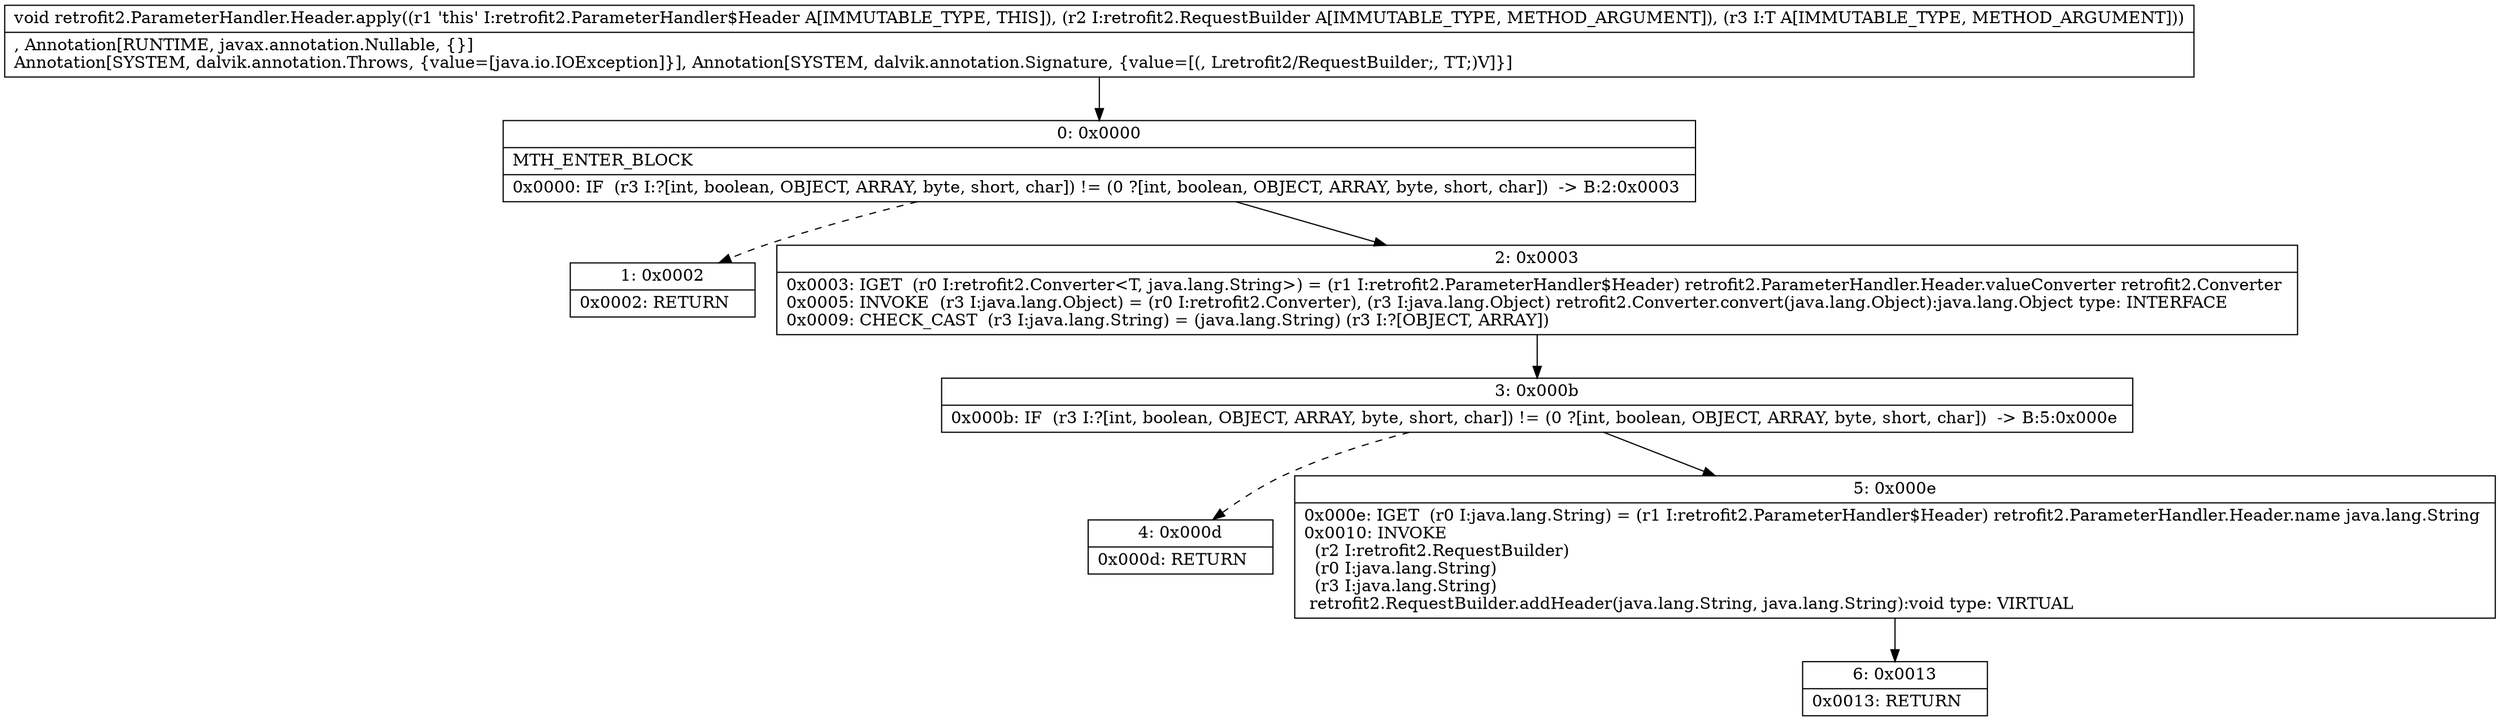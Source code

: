 digraph "CFG forretrofit2.ParameterHandler.Header.apply(Lretrofit2\/RequestBuilder;Ljava\/lang\/Object;)V" {
Node_0 [shape=record,label="{0\:\ 0x0000|MTH_ENTER_BLOCK\l|0x0000: IF  (r3 I:?[int, boolean, OBJECT, ARRAY, byte, short, char]) != (0 ?[int, boolean, OBJECT, ARRAY, byte, short, char])  \-\> B:2:0x0003 \l}"];
Node_1 [shape=record,label="{1\:\ 0x0002|0x0002: RETURN   \l}"];
Node_2 [shape=record,label="{2\:\ 0x0003|0x0003: IGET  (r0 I:retrofit2.Converter\<T, java.lang.String\>) = (r1 I:retrofit2.ParameterHandler$Header) retrofit2.ParameterHandler.Header.valueConverter retrofit2.Converter \l0x0005: INVOKE  (r3 I:java.lang.Object) = (r0 I:retrofit2.Converter), (r3 I:java.lang.Object) retrofit2.Converter.convert(java.lang.Object):java.lang.Object type: INTERFACE \l0x0009: CHECK_CAST  (r3 I:java.lang.String) = (java.lang.String) (r3 I:?[OBJECT, ARRAY]) \l}"];
Node_3 [shape=record,label="{3\:\ 0x000b|0x000b: IF  (r3 I:?[int, boolean, OBJECT, ARRAY, byte, short, char]) != (0 ?[int, boolean, OBJECT, ARRAY, byte, short, char])  \-\> B:5:0x000e \l}"];
Node_4 [shape=record,label="{4\:\ 0x000d|0x000d: RETURN   \l}"];
Node_5 [shape=record,label="{5\:\ 0x000e|0x000e: IGET  (r0 I:java.lang.String) = (r1 I:retrofit2.ParameterHandler$Header) retrofit2.ParameterHandler.Header.name java.lang.String \l0x0010: INVOKE  \l  (r2 I:retrofit2.RequestBuilder)\l  (r0 I:java.lang.String)\l  (r3 I:java.lang.String)\l retrofit2.RequestBuilder.addHeader(java.lang.String, java.lang.String):void type: VIRTUAL \l}"];
Node_6 [shape=record,label="{6\:\ 0x0013|0x0013: RETURN   \l}"];
MethodNode[shape=record,label="{void retrofit2.ParameterHandler.Header.apply((r1 'this' I:retrofit2.ParameterHandler$Header A[IMMUTABLE_TYPE, THIS]), (r2 I:retrofit2.RequestBuilder A[IMMUTABLE_TYPE, METHOD_ARGUMENT]), (r3 I:T A[IMMUTABLE_TYPE, METHOD_ARGUMENT]))  | , Annotation[RUNTIME, javax.annotation.Nullable, \{\}]\lAnnotation[SYSTEM, dalvik.annotation.Throws, \{value=[java.io.IOException]\}], Annotation[SYSTEM, dalvik.annotation.Signature, \{value=[(, Lretrofit2\/RequestBuilder;, TT;)V]\}]\l}"];
MethodNode -> Node_0;
Node_0 -> Node_1[style=dashed];
Node_0 -> Node_2;
Node_2 -> Node_3;
Node_3 -> Node_4[style=dashed];
Node_3 -> Node_5;
Node_5 -> Node_6;
}

